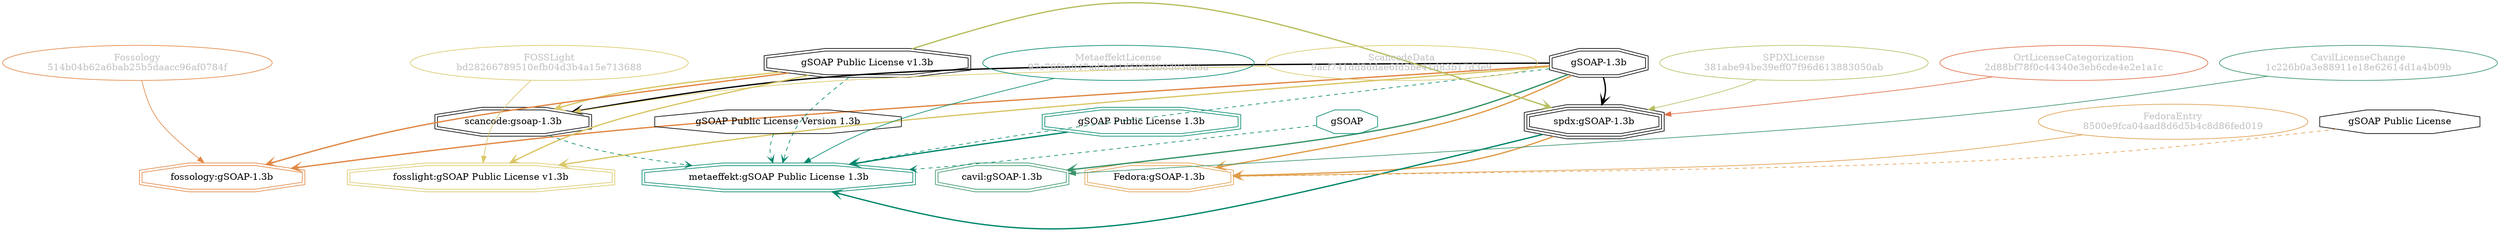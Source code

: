 strict digraph {
    node [shape=box];
    graph [splines=curved];
    4599 [label="SPDXLicense\n381abe94be39eff07f96d613883050ab"
         ,fontcolor=gray
         ,color="#b8bf62"
         ,fillcolor="beige;1"
         ,shape=ellipse];
    4600 [label="spdx:gSOAP-1.3b"
         ,shape=tripleoctagon];
    4601 [label="gSOAP-1.3b"
         ,shape=doubleoctagon];
    4602 [label="gSOAP Public License v1.3b"
         ,shape=doubleoctagon];
    8562 [label="FedoraEntry\n8500e9fca04aad8d6d5b4c8d86fed019"
         ,fontcolor=gray
         ,color="#e09d4b"
         ,fillcolor="beige;1"
         ,shape=ellipse];
    8563 [label="Fedora:gSOAP-1.3b"
         ,color="#e09d4b"
         ,shape=doubleoctagon];
    8564 [label="gSOAP Public License"
         ,shape=octagon];
    16766 [label="ScancodeData\n9acf741dd8ddae6fd5be41d83b17d3e9"
          ,fontcolor=gray
          ,color="#dac767"
          ,fillcolor="beige;1"
          ,shape=ellipse];
    16767 [label="scancode:gsoap-1.3b"
          ,shape=doubleoctagon];
    26052 [label="Fossology\n514b04b62a6bab25b5daacc96af0784f"
          ,fontcolor=gray
          ,color="#e18745"
          ,fillcolor="beige;1"
          ,shape=ellipse];
    26053 [label="fossology:gSOAP-1.3b"
          ,color="#e18745"
          ,shape=doubleoctagon];
    35292 [label="OrtLicenseCategorization\n2d88bf78f0c44340e3eb6cde4e2e1a1c"
          ,fontcolor=gray
          ,color="#e06f45"
          ,fillcolor="beige;1"
          ,shape=ellipse];
    36936 [label="CavilLicenseChange\n1c226b0a3e88911e18e62614d1a4b09b"
          ,fontcolor=gray
          ,color="#379469"
          ,fillcolor="beige;1"
          ,shape=ellipse];
    36937 [label="cavil:gSOAP-1.3b"
          ,color="#379469"
          ,shape=doubleoctagon];
    42166 [label="MetaeffektLicense\n97c76f6a947ad3a41d58f28b8d03da5a"
          ,fontcolor=gray
          ,color="#00876c"
          ,fillcolor="beige;1"
          ,shape=ellipse];
    42167 [label="metaeffekt:gSOAP Public License 1.3b"
          ,color="#00876c"
          ,shape=doubleoctagon];
    42168 [label="gSOAP Public License 1.3b"
          ,color="#00876c"
          ,shape=doubleoctagon];
    42169 [label=gSOAP
          ,color="#00876c"
          ,shape=octagon];
    42170 [label="gSOAP Public License Version 1.3b"
          ,shape=octagon];
    50984 [label="FOSSLight\nbd28266789510efb04d3b4a15e713688"
          ,fontcolor=gray
          ,color="#dac767"
          ,fillcolor="beige;1"
          ,shape=ellipse];
    50985 [label="fosslight:gSOAP Public License v1.3b"
          ,color="#dac767"
          ,shape=doubleoctagon];
    4599 -> 4600 [weight=0.5
                 ,color="#b8bf62"];
    4600 -> 8563 [style=bold
                 ,arrowhead=vee
                 ,weight=0.7
                 ,color="#e09d4b"];
    4600 -> 42167 [style=bold
                  ,arrowhead=vee
                  ,weight=0.7
                  ,color="#00876c"];
    4601 -> 4600 [style=bold
                 ,arrowhead=vee
                 ,weight=0.7];
    4601 -> 8563 [style=bold
                 ,arrowhead=vee
                 ,weight=0.7
                 ,color="#e09d4b"];
    4601 -> 16767 [style=bold
                  ,arrowhead=vee
                  ,weight=0.7];
    4601 -> 26053 [style=bold
                  ,arrowhead=vee
                  ,weight=0.7
                  ,color="#e18745"];
    4601 -> 36937 [style=bold
                  ,arrowhead=vee
                  ,weight=0.7
                  ,color="#379469"];
    4601 -> 36937 [style=bold
                  ,arrowhead=vee
                  ,weight=0.7
                  ,color="#379469"];
    4601 -> 42167 [style=dashed
                  ,arrowhead=vee
                  ,weight=0.5
                  ,color="#00876c"];
    4601 -> 50985 [style=bold
                  ,arrowhead=vee
                  ,weight=0.7
                  ,color="#dac767"];
    4602 -> 4600 [style=bold
                 ,arrowhead=vee
                 ,weight=0.7
                 ,color="#b8bf62"];
    4602 -> 16767 [style=bold
                  ,arrowhead=vee
                  ,weight=0.7
                  ,color="#dac767"];
    4602 -> 26053 [style=bold
                  ,arrowhead=vee
                  ,weight=0.7
                  ,color="#e18745"];
    4602 -> 42167 [style=dashed
                  ,arrowhead=vee
                  ,weight=0.5
                  ,color="#00876c"];
    4602 -> 50985 [style=bold
                  ,arrowhead=vee
                  ,weight=0.7
                  ,color="#dac767"];
    8562 -> 8563 [weight=0.5
                 ,color="#e09d4b"];
    8564 -> 8563 [style=dashed
                 ,arrowhead=vee
                 ,weight=0.5
                 ,color="#e09d4b"];
    16766 -> 16767 [weight=0.5
                   ,color="#dac767"];
    16767 -> 42167 [style=dashed
                   ,arrowhead=vee
                   ,weight=0.5
                   ,color="#00876c"];
    26052 -> 26053 [weight=0.5
                   ,color="#e18745"];
    35292 -> 4600 [weight=0.5
                  ,color="#e06f45"];
    36936 -> 36937 [weight=0.5
                   ,color="#379469"];
    42166 -> 42167 [weight=0.5
                   ,color="#00876c"];
    42168 -> 42167 [style=bold
                   ,arrowhead=vee
                   ,weight=0.7
                   ,color="#00876c"];
    42169 -> 42167 [style=dashed
                   ,arrowhead=vee
                   ,weight=0.5
                   ,color="#00876c"];
    42170 -> 42167 [style=dashed
                   ,arrowhead=vee
                   ,weight=0.5
                   ,color="#00876c"];
    50984 -> 50985 [weight=0.5
                   ,color="#dac767"];
}
